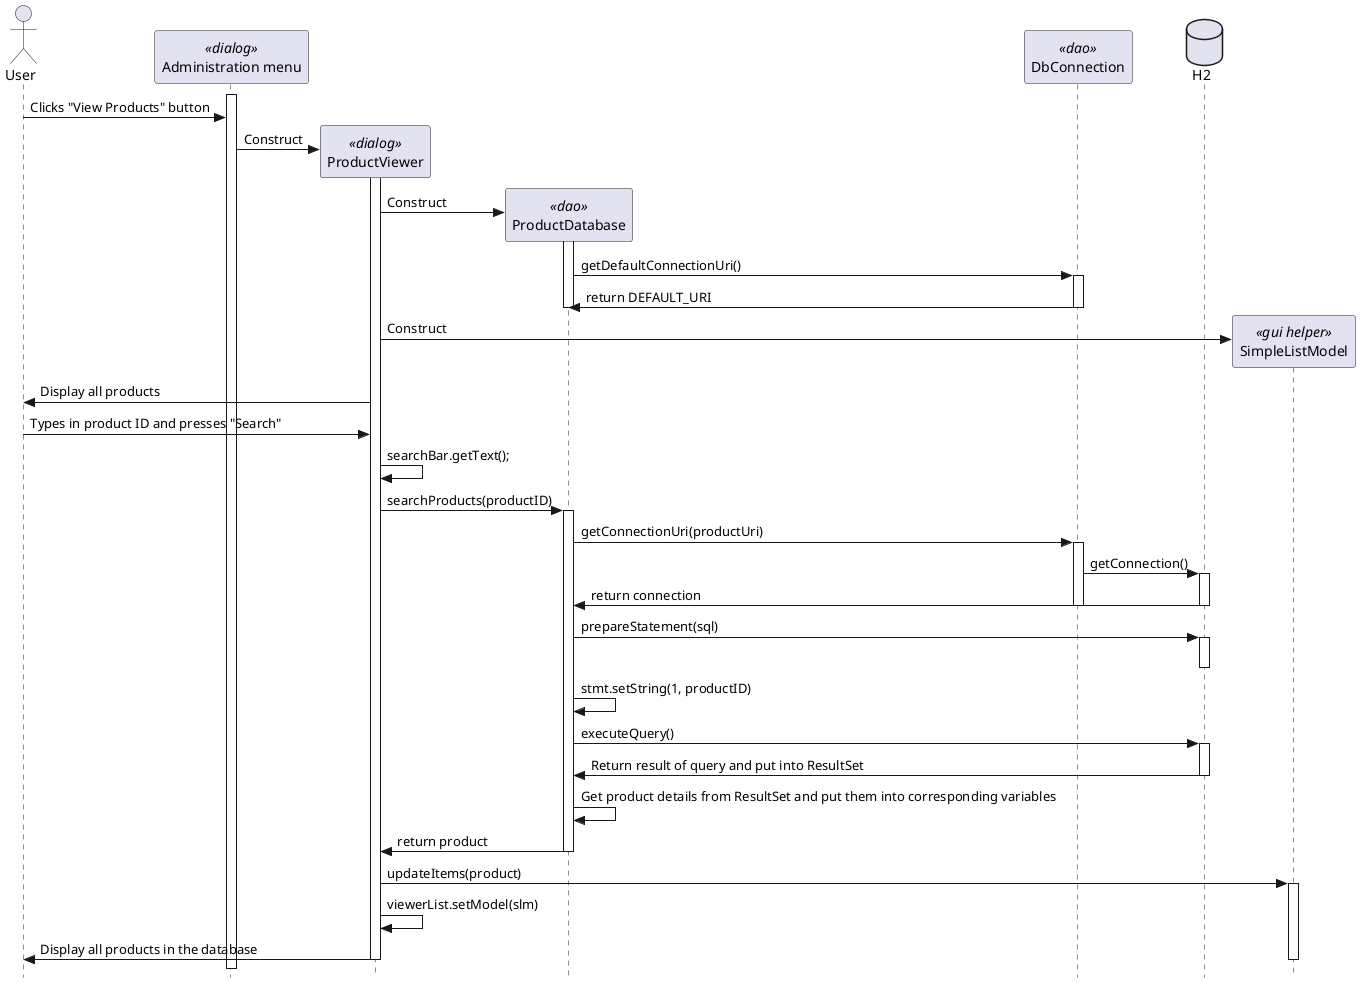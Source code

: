 @startuml

skinparam style strictuml

actor "User" as user
participant "Administration menu" as mainmenu <<dialog>>
mainmenu++

user -> mainmenu : Clicks "View Products" button
create "ProductViewer" as viewer <<dialog>>
mainmenu -> viewer: Construct

viewer++

create "ProductDatabase" as productdatabase <<dao>>
viewer -> productdatabase : Construct
productdatabase++
participant "DbConnection" as dbconnection <<dao>>
productdatabase -> dbconnection++ : getDefaultConnectionUri()
dbconnection -> productdatabase : return DEFAULT_URI
productdatabase--
dbconnection--

database H2
create "SimpleListModel" as slm <<gui helper>>
viewer -> slm : Construct
viewer -> user: Display all products

user -> viewer: Types in product ID and presses "Search"

viewer -> viewer : searchBar.getText();
viewer -> productdatabase++ : searchProducts(productID)
productdatabase -> dbconnection++ : getConnectionUri(productUri)

dbconnection -> H2++ : getConnection()
H2 -> productdatabase : return connection
dbconnection--
H2--
productdatabase -> H2++ : prepareStatement(sql)
H2--
productdatabase -> productdatabase : stmt.setString(1, productID)
productdatabase -> H2++ : executeQuery()
H2 -> productdatabase : Return result of query and put into ResultSet
H2--
productdatabase -> productdatabase : Get product details from ResultSet and put them into corresponding variables

productdatabase -> viewer : return product
productdatabase--
viewer -> slm++ : updateItems(product)
viewer -> viewer : viewerList.setModel(slm)
viewer -> user : Display all products in the database
viewer--
slm--

@enduml
